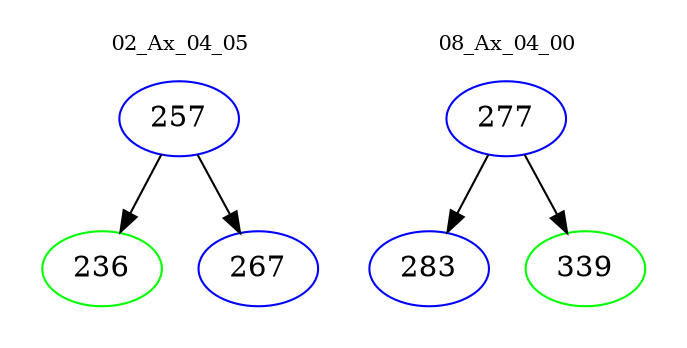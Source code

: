 digraph{
subgraph cluster_0 {
color = white
label = "02_Ax_04_05";
fontsize=10;
T0_257 [label="257", color="blue"]
T0_257 -> T0_236 [color="black"]
T0_236 [label="236", color="green"]
T0_257 -> T0_267 [color="black"]
T0_267 [label="267", color="blue"]
}
subgraph cluster_1 {
color = white
label = "08_Ax_04_00";
fontsize=10;
T1_277 [label="277", color="blue"]
T1_277 -> T1_283 [color="black"]
T1_283 [label="283", color="blue"]
T1_277 -> T1_339 [color="black"]
T1_339 [label="339", color="green"]
}
}
